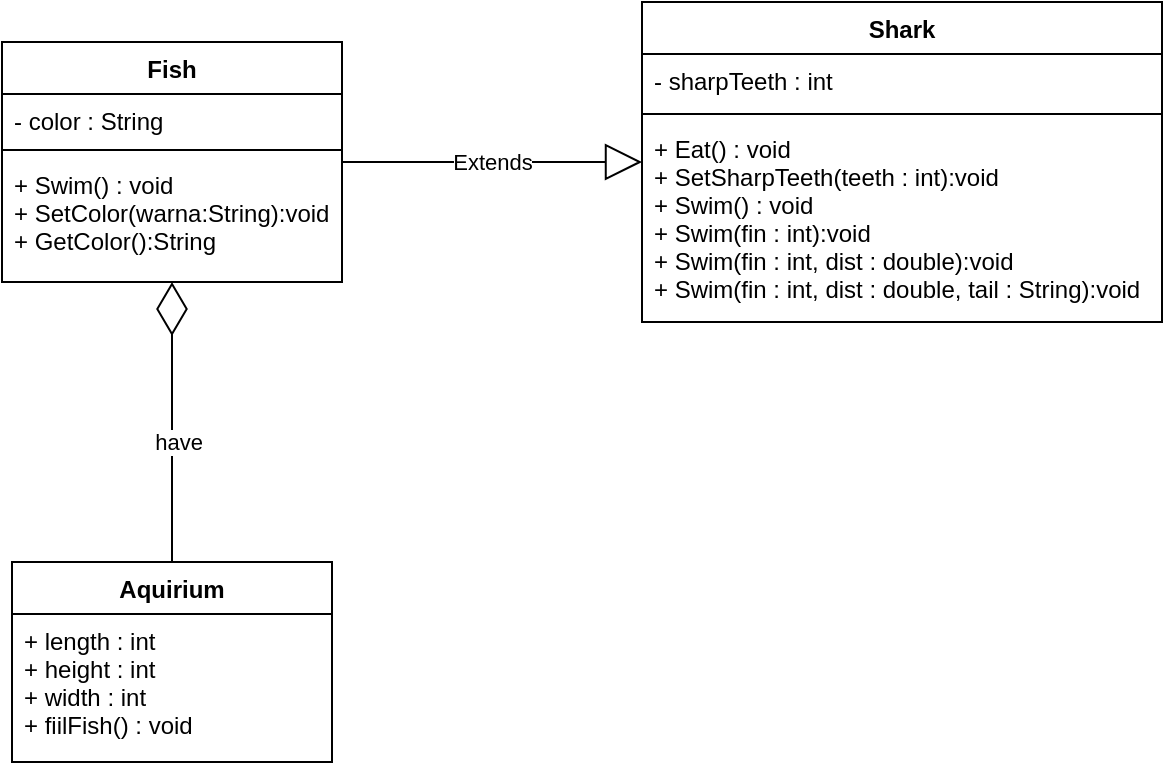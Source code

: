 <mxfile version="13.8.0" type="github">
  <diagram id="C5RBs43oDa-KdzZeNtuy" name="Page-1">
    <mxGraphModel dx="1279" dy="638" grid="1" gridSize="10" guides="1" tooltips="1" connect="1" arrows="1" fold="1" page="1" pageScale="1" pageWidth="827" pageHeight="1169" math="0" shadow="0">
      <root>
        <mxCell id="WIyWlLk6GJQsqaUBKTNV-0" />
        <mxCell id="WIyWlLk6GJQsqaUBKTNV-1" parent="WIyWlLk6GJQsqaUBKTNV-0" />
        <mxCell id="jOmqPRC1gDmP6d5kV9vs-20" value="" style="endArrow=diamondThin;endFill=0;endSize=24;html=1;exitX=0.5;exitY=0;exitDx=0;exitDy=0;" parent="WIyWlLk6GJQsqaUBKTNV-1" source="jOmqPRC1gDmP6d5kV9vs-16" target="jOmqPRC1gDmP6d5kV9vs-4" edge="1">
          <mxGeometry width="160" relative="1" as="geometry">
            <mxPoint x="210" y="280" as="sourcePoint" />
            <mxPoint x="370" y="280" as="targetPoint" />
          </mxGeometry>
        </mxCell>
        <mxCell id="jOmqPRC1gDmP6d5kV9vs-22" value="have" style="edgeLabel;html=1;align=center;verticalAlign=middle;resizable=0;points=[];" parent="jOmqPRC1gDmP6d5kV9vs-20" vertex="1" connectable="0">
          <mxGeometry x="-0.143" y="-3" relative="1" as="geometry">
            <mxPoint as="offset" />
          </mxGeometry>
        </mxCell>
        <mxCell id="jOmqPRC1gDmP6d5kV9vs-4" value="Fish" style="swimlane;fontStyle=1;align=center;verticalAlign=top;childLayout=stackLayout;horizontal=1;startSize=26;horizontalStack=0;resizeParent=1;resizeParentMax=0;resizeLast=0;collapsible=1;marginBottom=0;" parent="WIyWlLk6GJQsqaUBKTNV-1" vertex="1">
          <mxGeometry x="10" y="60" width="170" height="120" as="geometry" />
        </mxCell>
        <mxCell id="jOmqPRC1gDmP6d5kV9vs-5" value="- color : String" style="text;strokeColor=none;fillColor=none;align=left;verticalAlign=top;spacingLeft=4;spacingRight=4;overflow=hidden;rotatable=0;points=[[0,0.5],[1,0.5]];portConstraint=eastwest;" parent="jOmqPRC1gDmP6d5kV9vs-4" vertex="1">
          <mxGeometry y="26" width="170" height="24" as="geometry" />
        </mxCell>
        <mxCell id="jOmqPRC1gDmP6d5kV9vs-6" value="" style="line;strokeWidth=1;fillColor=none;align=left;verticalAlign=middle;spacingTop=-1;spacingLeft=3;spacingRight=3;rotatable=0;labelPosition=right;points=[];portConstraint=eastwest;" parent="jOmqPRC1gDmP6d5kV9vs-4" vertex="1">
          <mxGeometry y="50" width="170" height="8" as="geometry" />
        </mxCell>
        <mxCell id="jOmqPRC1gDmP6d5kV9vs-7" value="+ Swim() : void&#xa;+ SetColor(warna:String):void&#xa;+ GetColor():String" style="text;strokeColor=none;fillColor=none;align=left;verticalAlign=top;spacingLeft=4;spacingRight=4;overflow=hidden;rotatable=0;points=[[0,0.5],[1,0.5]];portConstraint=eastwest;" parent="jOmqPRC1gDmP6d5kV9vs-4" vertex="1">
          <mxGeometry y="58" width="170" height="62" as="geometry" />
        </mxCell>
        <mxCell id="jOmqPRC1gDmP6d5kV9vs-21" value="Extends" style="endArrow=block;endSize=16;endFill=0;html=1;" parent="WIyWlLk6GJQsqaUBKTNV-1" source="jOmqPRC1gDmP6d5kV9vs-4" target="jOmqPRC1gDmP6d5kV9vs-12" edge="1">
          <mxGeometry width="160" relative="1" as="geometry">
            <mxPoint x="170" y="110" as="sourcePoint" />
            <mxPoint x="330" y="110" as="targetPoint" />
          </mxGeometry>
        </mxCell>
        <mxCell id="jOmqPRC1gDmP6d5kV9vs-12" value="Shark" style="swimlane;fontStyle=1;align=center;verticalAlign=top;childLayout=stackLayout;horizontal=1;startSize=26;horizontalStack=0;resizeParent=1;resizeParentMax=0;resizeLast=0;collapsible=1;marginBottom=0;" parent="WIyWlLk6GJQsqaUBKTNV-1" vertex="1">
          <mxGeometry x="330" y="40" width="260" height="160" as="geometry" />
        </mxCell>
        <mxCell id="jOmqPRC1gDmP6d5kV9vs-13" value="- sharpTeeth : int" style="text;strokeColor=none;fillColor=none;align=left;verticalAlign=top;spacingLeft=4;spacingRight=4;overflow=hidden;rotatable=0;points=[[0,0.5],[1,0.5]];portConstraint=eastwest;" parent="jOmqPRC1gDmP6d5kV9vs-12" vertex="1">
          <mxGeometry y="26" width="260" height="26" as="geometry" />
        </mxCell>
        <mxCell id="jOmqPRC1gDmP6d5kV9vs-14" value="" style="line;strokeWidth=1;fillColor=none;align=left;verticalAlign=middle;spacingTop=-1;spacingLeft=3;spacingRight=3;rotatable=0;labelPosition=right;points=[];portConstraint=eastwest;" parent="jOmqPRC1gDmP6d5kV9vs-12" vertex="1">
          <mxGeometry y="52" width="260" height="8" as="geometry" />
        </mxCell>
        <mxCell id="jOmqPRC1gDmP6d5kV9vs-15" value="+ Eat() : void&#xa;+ SetSharpTeeth(teeth : int):void&#xa;+ Swim() : void&#xa;+ Swim(fin : int):void&#xa;+ Swim(fin : int, dist : double):void&#xa;+ Swim(fin : int, dist : double, tail : String):void" style="text;strokeColor=none;fillColor=none;align=left;verticalAlign=top;spacingLeft=4;spacingRight=4;overflow=hidden;rotatable=0;points=[[0,0.5],[1,0.5]];portConstraint=eastwest;" parent="jOmqPRC1gDmP6d5kV9vs-12" vertex="1">
          <mxGeometry y="60" width="260" height="100" as="geometry" />
        </mxCell>
        <mxCell id="jOmqPRC1gDmP6d5kV9vs-16" value="Aquirium" style="swimlane;fontStyle=1;align=center;verticalAlign=top;childLayout=stackLayout;horizontal=1;startSize=26;horizontalStack=0;resizeParent=1;resizeParentMax=0;resizeLast=0;collapsible=1;marginBottom=0;" parent="WIyWlLk6GJQsqaUBKTNV-1" vertex="1">
          <mxGeometry x="15" y="320" width="160" height="100" as="geometry" />
        </mxCell>
        <mxCell id="jOmqPRC1gDmP6d5kV9vs-17" value="+ length : int&#xa;+ height : int&#xa;+ width : int&#xa;+ fiilFish() : void" style="text;strokeColor=none;fillColor=none;align=left;verticalAlign=top;spacingLeft=4;spacingRight=4;overflow=hidden;rotatable=0;points=[[0,0.5],[1,0.5]];portConstraint=eastwest;" parent="jOmqPRC1gDmP6d5kV9vs-16" vertex="1">
          <mxGeometry y="26" width="160" height="74" as="geometry" />
        </mxCell>
      </root>
    </mxGraphModel>
  </diagram>
</mxfile>
